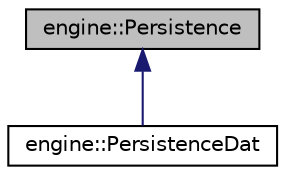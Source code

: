 digraph "engine::Persistence"
{
  edge [fontname="Helvetica",fontsize="10",labelfontname="Helvetica",labelfontsize="10"];
  node [fontname="Helvetica",fontsize="10",shape=record];
  Node1 [label="engine::Persistence",height=0.2,width=0.4,color="black", fillcolor="grey75", style="filled", fontcolor="black"];
  Node1 -> Node2 [dir="back",color="midnightblue",fontsize="10",style="solid"];
  Node2 [label="engine::PersistenceDat",height=0.2,width=0.4,color="black", fillcolor="white", style="filled",URL="$classengine_1_1_persistence_dat.html"];
}
